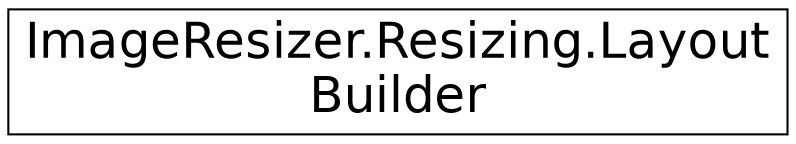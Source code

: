 digraph "Graphical Class Hierarchy"
{
  edge [fontname="Helvetica",fontsize="24",labelfontname="Helvetica",labelfontsize="24"];
  node [fontname="Helvetica",fontsize="24",shape=record];
  rankdir="LR";
  Node1 [label="ImageResizer.Resizing.Layout\lBuilder",height=0.2,width=0.4,color="black", fillcolor="white", style="filled",URL="$class_image_resizer_1_1_resizing_1_1_layout_builder.html"];
}
